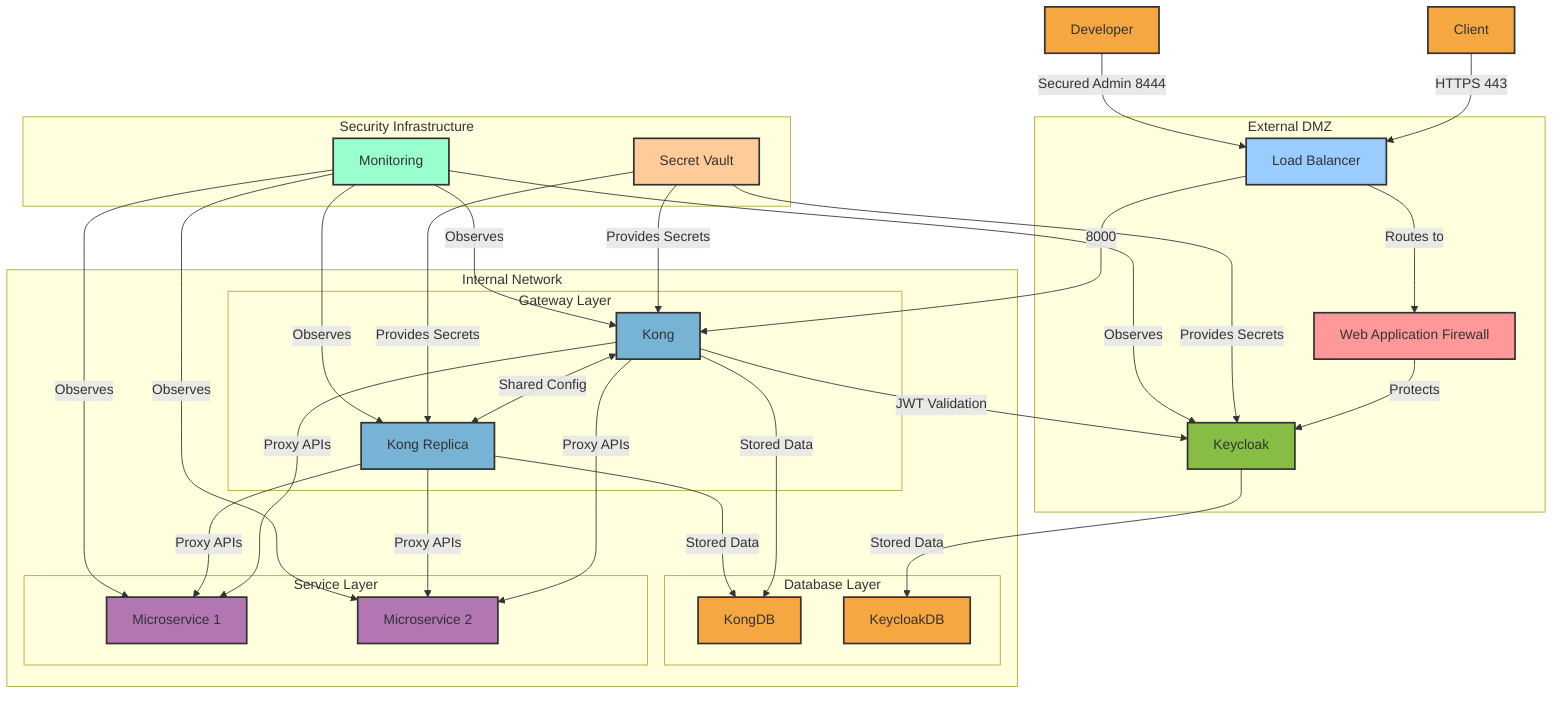 graph TB
    Client[Client] -->|HTTPS 443| LB[Load Balancer]
    Dev[Developer] -->|Secured Admin 8444| LB
    LB -->|8000| Kong
    
    subgraph "External DMZ"
        LB
        Keycloak
        WAF[Web Application Firewall]
    end
    
    WAF -->|Protects| Keycloak
    LB -->|Routes to| WAF
    
    subgraph "Internal Network"
        subgraph "Gateway Layer"
            Kong
            KongReplica[Kong Replica]
        end
        
        subgraph "Database Layer"
            KongDB
            KeycloakDB
        end
        
        subgraph "Service Layer"
            Service1[Microservice 1]
            Service2[Microservice 2]
        end
    end
    
    Kong -->|JWT Validation| Keycloak
    Kong -->|Proxy APIs| Service1
    Kong -->|Proxy APIs| Service2
    KongReplica -->|Proxy APIs| Service1
    KongReplica -->|Proxy APIs| Service2
    
    Kong <-->|Shared Config| KongReplica
    Kong -->|Stored Data| KongDB
    KongReplica -->|Stored Data| KongDB
    Keycloak -->|Stored Data| KeycloakDB
    
    subgraph "Security Infrastructure"
        Vault[Secret Vault]
        Monitor[Monitoring]
    end
    
    Vault -->|Provides Secrets| Kong
    Vault -->|Provides Secrets| KongReplica
    Vault -->|Provides Secrets| Keycloak
    Monitor -->|Observes| Kong
    Monitor -->|Observes| KongReplica
    Monitor -->|Observes| Keycloak
    Monitor -->|Observes| Service1
    Monitor -->|Observes| Service2
    
    style Kong fill:#77b3d4,stroke:#333,stroke-width:2px
    style KongReplica fill:#77b3d4,stroke:#333,stroke-width:2px
    style Keycloak fill:#87bc45,stroke:#333,stroke-width:2px
    style Client fill:#f5a742,stroke:#333,stroke-width:2px
    style Dev fill:#f5a742,stroke:#333,stroke-width:2px
    style LB fill:#99ccff,stroke:#333,stroke-width:2px
    style WAF fill:#ff9999,stroke:#333,stroke-width:2px
    style Vault fill:#ffcc99,stroke:#333,stroke-width:2px
    style Monitor fill:#99ffcc,stroke:#333,stroke-width:2px
    style Service1 fill:#b276b2,stroke:#333,stroke-width:2px
    style Service2 fill:#b276b2,stroke:#333,stroke-width:2px
    style KongDB fill:#f5a742,stroke:#333,stroke-width:2px
    style KeycloakDB fill:#f5a742,stroke:#333,stroke-width:2px